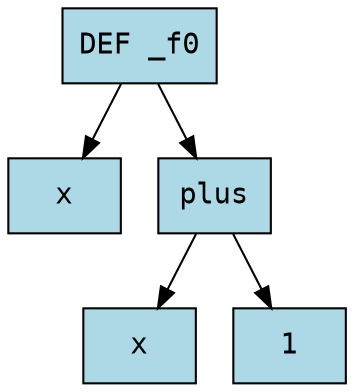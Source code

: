 digraph G {
    C[ label="DEF _f0", shape="rectangle", fontname="courier", fillcolor="lightblue", style="filled" ];
    D[ label="x", shape="rectangle", fontname="courier", fillcolor="lightblue", style="filled" ];
    E[ label="plus", shape="rectangle", fontname="courier", fillcolor="lightblue", style="filled" ];
    F[ label="x", shape="rectangle", fontname="courier", fillcolor="lightblue", style="filled" ];
    G[ label="1", shape="rectangle", fontname="courier", fillcolor="lightblue", style="filled" ];

    C -> D;
    C -> E;
    E -> F;
    E -> G;
}
